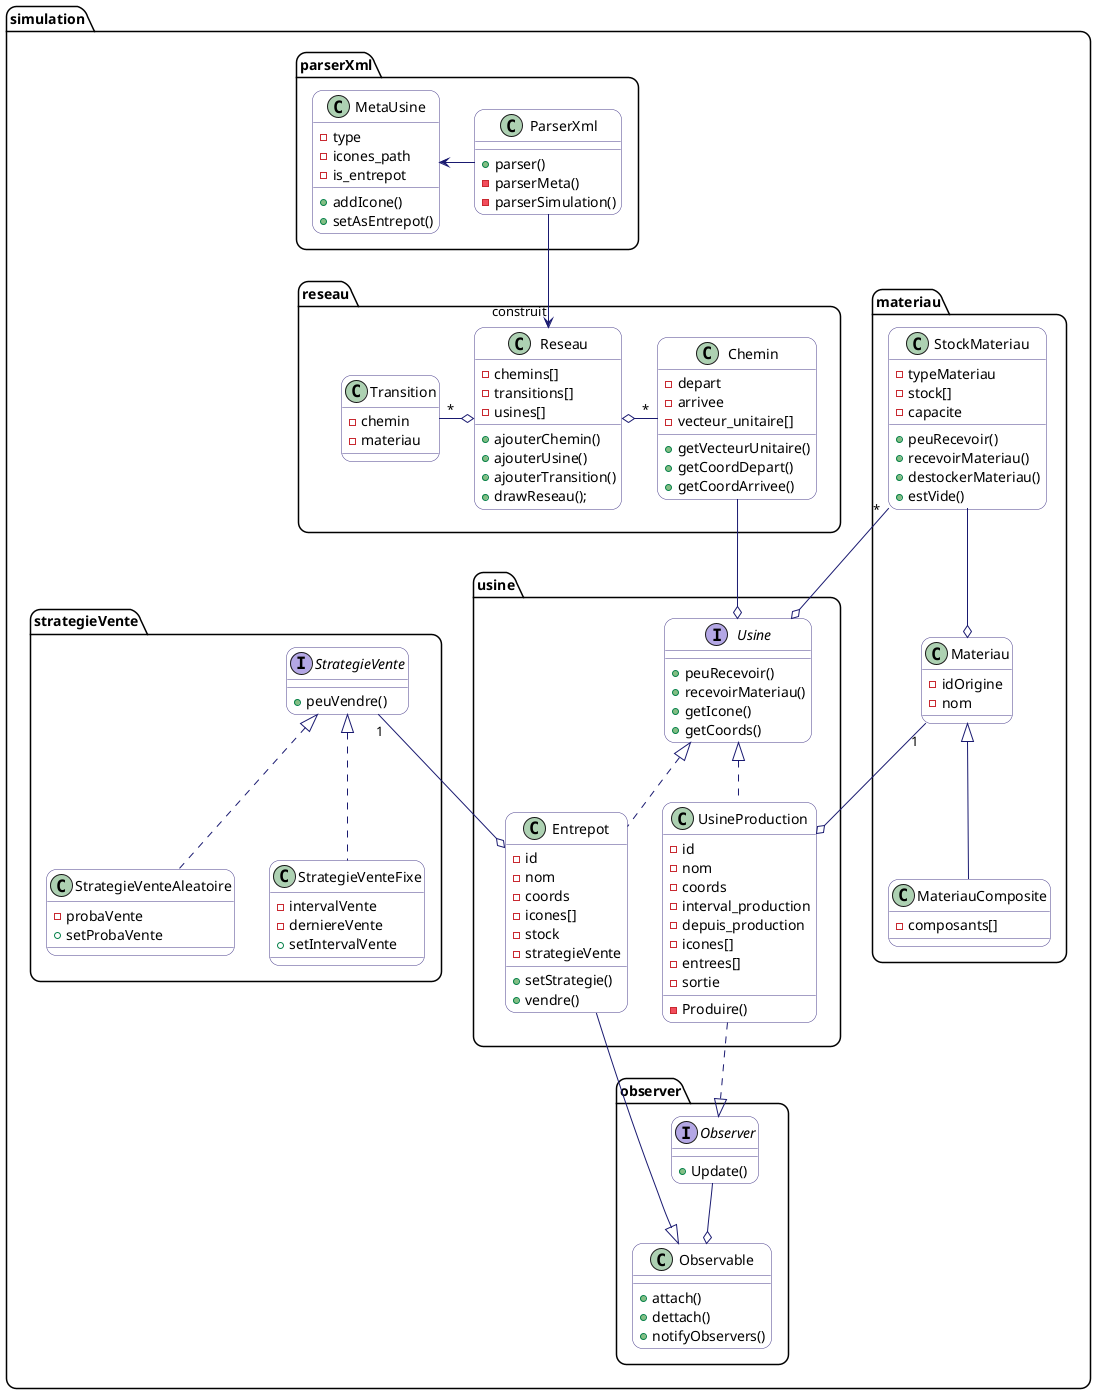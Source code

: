 @startuml diagramme_class
skinparam roundcorner 20
skinparam class {
    BackgroundColor palegoldenroad
    ArrowColor MidnightBlue
    BorderColor Darkslateblue
}
skinparam stereotypeCBackgroundColor dodgerblue


package simulation
{

    package observer
    {
        class Observable
        {
            + attach()
            + dettach()
            + notifyObservers()
        }
        Interface Observer
        {
            + Update()
        }

        Observable o-u-  Observer


    }
    package usine
    {
        interface Usine
        {
            +peuRecevoir()
            +recevoirMateriau()
            +getIcone()
            +getCoords()
        }
        class UsineProduction
        {
            -id
            -nom
            -coords
            -interval_production
            -depuis_production
            -icones[]
            -entrees[]
            -sortie
            -Produire()
        }
        class Entrepot
        {
            -id
            -nom
            -coords
            -icones[]
            -stock
            -strategieVente
            +setStrategie()
            +vendre()
        }

        Usine <|.. UsineProduction
        Usine <|.. Entrepot
        UsineProduction ..|> Observer
        Observable <|-- Entrepot

    }

    Package materiau
    {
        class StockMateriau
        {
            -typeMateriau
            -stock[]
            -capacite
            +peuRecevoir()
            +recevoirMateriau()
            +destockerMateriau()
            +estVide()
        }

        class Materiau
        {
            -idOrigine
            -nom
        }

        class MateriauComposite
        {
            -composants[]
        }

        Materiau <|-- MateriauComposite
        StockMateriau --o Materiau

    }



    Package strategieVente
    {
        interface StrategieVente
        {
            +peuVendre()
        }
        class StrategieVenteAleatoire
        {
            -probaVente
            +setProbaVente
        }
        class StrategieVenteFixe
        {
            -intervalVente
            -derniereVente
            +setIntervalVente
        }

        StrategieVente <|.. StrategieVenteAleatoire
        StrategieVente <|.. StrategieVenteFixe
    }

    package reseau{

        class Reseau
        {
            -chemins[]
            -transitions[]
            -usines[]
            +ajouterChemin()
            +ajouterUsine()
            +ajouterTransition()
            +drawReseau();
        }
        class Chemin
        {
            -depart
            -arrivee
            -vecteur_unitaire[]
            +getVecteurUnitaire()
            +getCoordDepart()
            +getCoordArrivee()

        }
        class Transition
        {
            -chemin
            -materiau
        }

        Reseau o-d "*" Chemin
        Reseau o-l "*" Transition


    }




    package parserXml
    {
        class ParserXml
        {
            +parser()
            -parserMeta()
            -parserSimulation()
        }

        class MetaUsine
        {
            -type
            -icones_path
            -is_entrepot
            +addIcone()
            +setAsEntrepot()

        }

        MetaUsine <- ParserXml


    }
    ParserXml --> "construit" Reseau

    Usine  o-u- "*" StockMateriau
    UsineProduction o-u- "1" Materiau
    Entrepot o-u- "1" StrategieVente
    Chemin -l-o Usine
    reseau -[hidden]d-> usine
}
@enduml